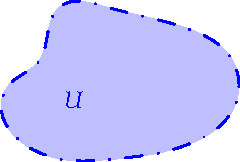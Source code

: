 settings.tex="pdflatex";

texpreamble("\usepackage{amsmath}
\usepackage{amsthm,amssymb}
\usepackage{mathpazo}
\usepackage[svgnames]{xcolor}
");

import graph;

size(120);

filldraw(2dir(0)..1.2dir(90)..1.4dir(120)..1.1dir(160)..1.5dir(180)..1.2dir(250)..1.2dir(300)..cycle,lightblue+white,dashdotted+blue+linewidth(1));

//pair p=(0.3,0);
//real r=0.6;

//filldraw(shift(p)*scale(r)*unitcircle,lightgreen+white,dashdotted+heavygreen+linewidth(1));
//dot("$p$",p,SW,heavygreen);
//draw("$r_p$",p--p+r*dir(60),heavygreen);
label("$U$",(-0.5,-0.2),blue);

//dot("$u$",p+0.2dir(-20),SE,red);

//label("$B(p,r_p)$",dir(-60),dir(-60),heavygreen);


//dot("$q$",(1.5,-2.5),W);
//draw(shift((1.5,-2.5))*scale(0.35)*unitcircle,dashed+red+linewidth(1));
//label("$B(q,r_q)$",(1.5,-2.5)+0.34dir(210),dir(210),red);

